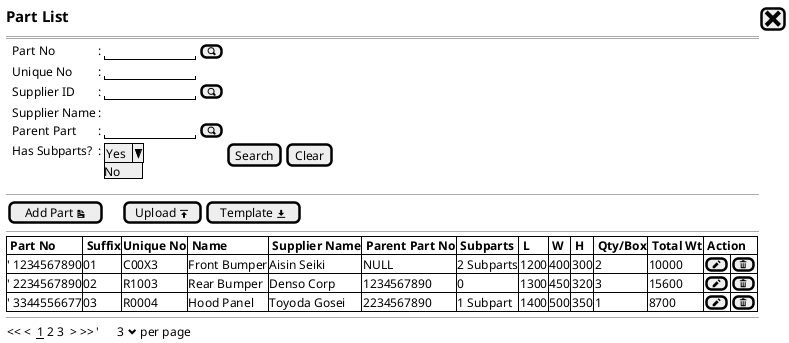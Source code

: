 @startsalt
{
  <size:15><b>Part List | [<size:25><&x>]|*
  ==
  {
    .|Part No       |: |"           "|[<&magnifying-glass>]|*
    .|Unique No     |: |"           "|*
    .|Supplier ID   |: |"           "| [<&magnifying-glass>]|*
    .|Supplier Name |: |. |*
    .|Parent Part   |: |"           "|[<&magnifying-glass>]|*
    .|Has Subparts?           |: | { ^Yes^No^ } |*  |.|[Search] |*| [Clear]

  }
  {
  .
  }
  --
  {
  [Add Part <&document>] |.|.|.|[Upload <&data-transfer-upload>]| [Template <&data-transfer-download>]|*
  }
  --
  {#
    |<b> Part No  |<b> Suffix | <b>Unique No | <b> Name    |<b> Supplier Name |<b> Parent Part No |<b> Subparts |<b> L |<b> W |<b> H |<b> Qty/Box |<b> Total Wt |<b> Action |*|*|*|*|*|*|*
    |' 1234567890 | 01        | C00X3        |Front Bumper | Aisin Seiki      | NULL              | 2 Subparts  | 1200 | 400  | 300  | 2          | 10000       |[<&pencil>]|[<&trash>]|*
    |' 2234567890 | 02        | R1003        |Rear Bumper  | Denso Corp       | 1234567890        | 0           | 1300 | 450  | 320  | 3          | 15600       |[<&pencil>]|[<&trash>]|*
    |' 3344556677 | 03        | R0004        |Hood Panel   | Toyoda Gosei     | 2234567890        | 1 Subpart   | 1400 | 500  | 350  | 1          | 8700        |[<&pencil>]|[<&trash>]|*
  }
  --
  {
  << <  __1__ 2 3  > >>  |'      3 <&chevron-bottom> per page |*
  }  
}
@endsalt
